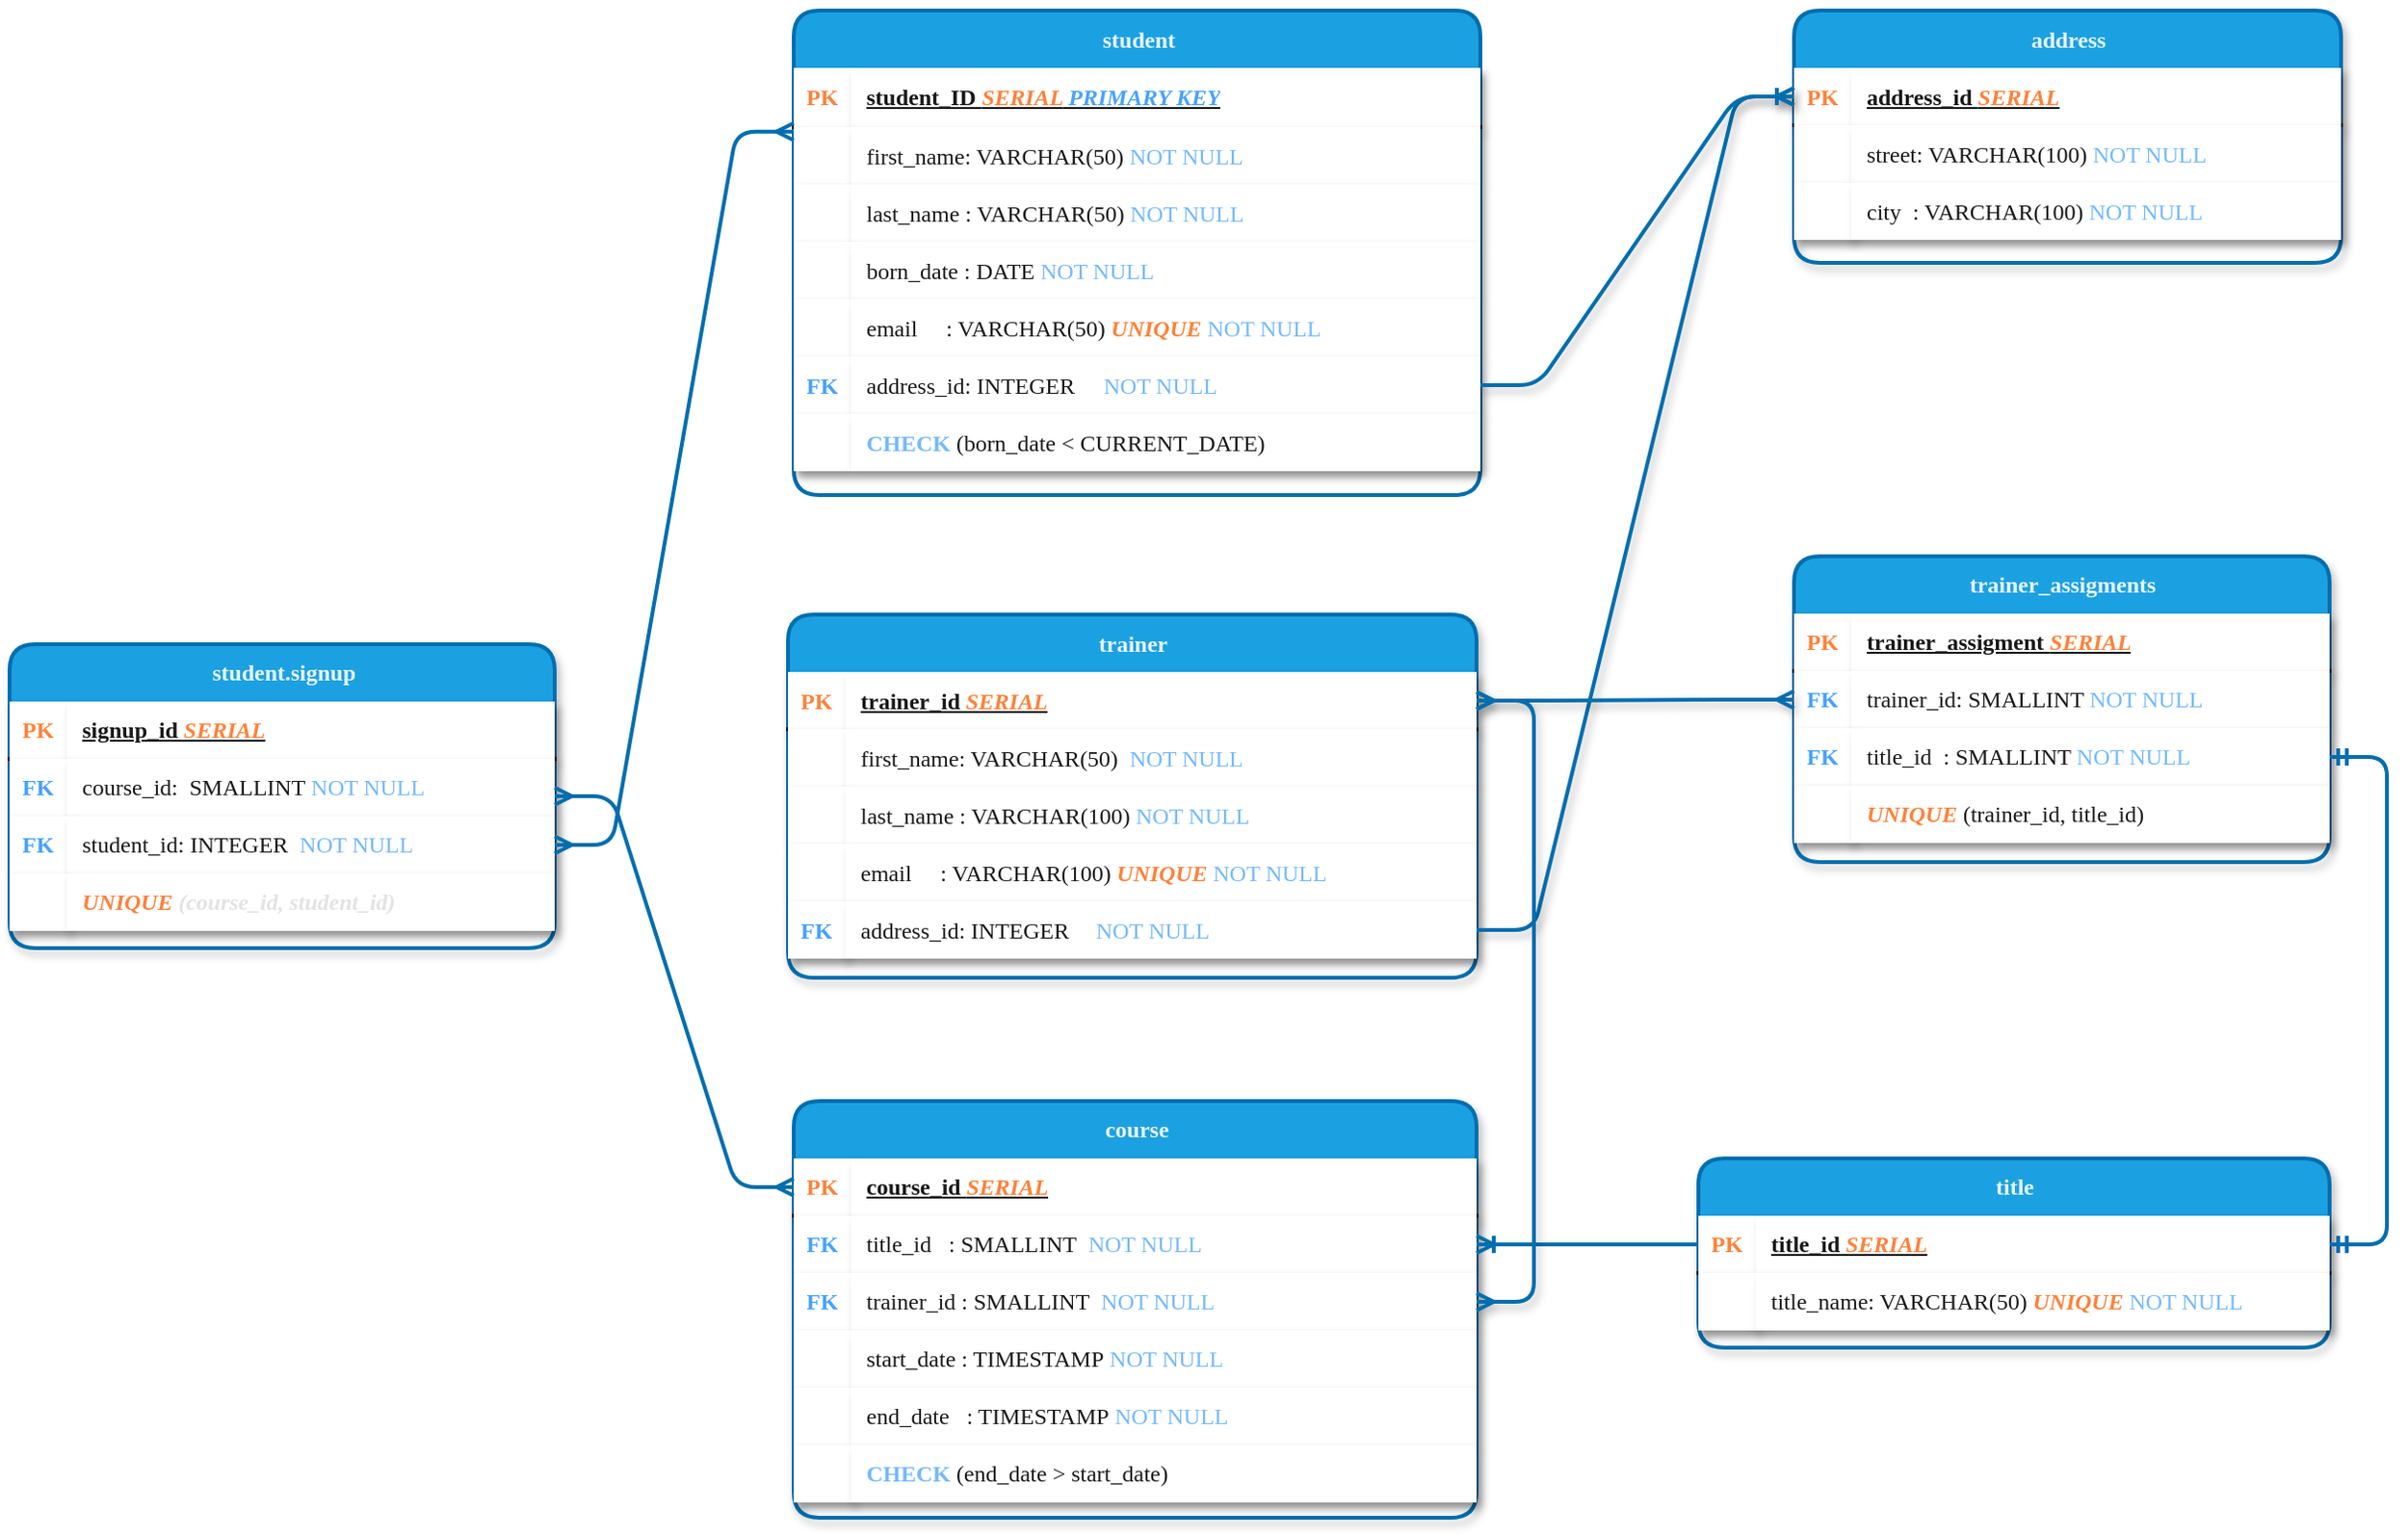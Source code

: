 <mxfile version="24.7.17">
  <diagram name="Stránka-1" id="sdZhRAP-UTXTYIbp1Utq">
    <mxGraphModel dx="2058" dy="1566" grid="1" gridSize="10" guides="1" tooltips="1" connect="1" arrows="1" fold="1" page="0" pageScale="1" pageWidth="827" pageHeight="1169" background="none" math="0" shadow="0">
      <root>
        <mxCell id="0" />
        <mxCell id="1" parent="0" />
        <mxCell id="6LVos0vK3omcchi-InMu-1" value="&lt;font style=&quot;font-size: 12px;&quot;&gt;address&lt;/font&gt;" style="shape=table;startSize=30;container=1;collapsible=1;childLayout=tableLayout;fixedRows=1;rowLines=0;fontStyle=1;align=center;resizeLast=1;html=1;fontFamily=JetBrains Mono;textShadow=0;textOpacity=90;labelBackgroundColor=none;rounded=1;fontSize=12;fillStyle=auto;strokeWidth=2;shadow=1;fillColor=#1ba1e2;fontColor=#ffffff;strokeColor=#006EAF;swimlaneLine=0;direction=east;" parent="1" vertex="1">
          <mxGeometry x="1044" y="-110.5" width="286" height="132" as="geometry" />
        </mxCell>
        <mxCell id="6LVos0vK3omcchi-InMu-2" value="" style="shape=tableRow;horizontal=0;startSize=0;swimlaneHead=0;swimlaneBody=0;collapsible=0;dropTarget=0;points=[[0,0.5],[1,0.5]];portConstraint=eastwest;top=0;left=0;right=0;bottom=1;align=left;fontFamily=JetBrains Mono;textShadow=0;textOpacity=90;labelBackgroundColor=none;rounded=1;fontSize=12;strokeWidth=2;shadow=1;swimlaneLine=0;" parent="6LVos0vK3omcchi-InMu-1" vertex="1">
          <mxGeometry y="30" width="286" height="30" as="geometry" />
        </mxCell>
        <mxCell id="6LVos0vK3omcchi-InMu-3" value="&lt;font color=&quot;#ff7424&quot;&gt;PK&lt;/font&gt;" style="shape=partialRectangle;connectable=0;top=0;left=0;bottom=0;right=0;fontStyle=1;overflow=hidden;whiteSpace=wrap;html=1;align=center;fontFamily=JetBrains Mono;textShadow=0;textOpacity=90;labelBackgroundColor=none;rounded=1;fontSize=12;strokeWidth=2;shadow=1;swimlaneLine=0;" parent="6LVos0vK3omcchi-InMu-2" vertex="1">
          <mxGeometry width="30" height="30" as="geometry">
            <mxRectangle width="30" height="30" as="alternateBounds" />
          </mxGeometry>
        </mxCell>
        <mxCell id="6LVos0vK3omcchi-InMu-4" value="address_id &lt;i&gt;&lt;font color=&quot;#ff7424&quot;&gt;SERIAL&lt;/font&gt;&lt;/i&gt;" style="shape=partialRectangle;connectable=0;top=0;left=0;bottom=0;right=0;align=left;spacingLeft=6;fontStyle=5;overflow=hidden;whiteSpace=wrap;html=1;fontFamily=JetBrains Mono;textShadow=0;textOpacity=90;labelBackgroundColor=none;rounded=1;fontSize=12;strokeWidth=2;shadow=1;swimlaneLine=0;" parent="6LVos0vK3omcchi-InMu-2" vertex="1">
          <mxGeometry x="30" width="256" height="30" as="geometry">
            <mxRectangle width="256" height="30" as="alternateBounds" />
          </mxGeometry>
        </mxCell>
        <mxCell id="6LVos0vK3omcchi-InMu-5" value="" style="shape=tableRow;horizontal=0;startSize=0;swimlaneHead=0;swimlaneBody=0;collapsible=0;dropTarget=0;points=[[0,0.5],[1,0.5]];portConstraint=eastwest;top=0;left=0;right=0;bottom=0;align=left;fontFamily=JetBrains Mono;textShadow=0;textOpacity=90;swimlaneFillColor=default;labelBackgroundColor=none;rounded=1;fontSize=12;strokeWidth=2;shadow=1;swimlaneLine=0;" parent="6LVos0vK3omcchi-InMu-1" vertex="1">
          <mxGeometry y="60" width="286" height="30" as="geometry" />
        </mxCell>
        <mxCell id="6LVos0vK3omcchi-InMu-6" value="" style="shape=partialRectangle;connectable=0;top=0;left=0;bottom=0;right=0;editable=1;overflow=hidden;whiteSpace=wrap;html=1;align=left;fontFamily=JetBrains Mono;textShadow=0;textOpacity=90;labelBackgroundColor=none;rounded=1;fontSize=12;strokeWidth=2;shadow=1;swimlaneLine=0;" parent="6LVos0vK3omcchi-InMu-5" vertex="1">
          <mxGeometry width="30" height="30" as="geometry">
            <mxRectangle width="30" height="30" as="alternateBounds" />
          </mxGeometry>
        </mxCell>
        <mxCell id="6LVos0vK3omcchi-InMu-7" value="street: VARCHAR(100) &lt;font color=&quot;#66b2ff&quot;&gt;NOT NULL&lt;/font&gt;" style="shape=partialRectangle;connectable=0;top=0;left=0;bottom=0;right=0;align=left;spacingLeft=6;overflow=hidden;whiteSpace=wrap;html=1;fontFamily=JetBrains Mono;textShadow=0;textOpacity=90;labelBackgroundColor=none;rounded=1;fontSize=12;strokeWidth=2;shadow=1;swimlaneLine=0;" parent="6LVos0vK3omcchi-InMu-5" vertex="1">
          <mxGeometry x="30" width="256" height="30" as="geometry">
            <mxRectangle width="256" height="30" as="alternateBounds" />
          </mxGeometry>
        </mxCell>
        <mxCell id="6LVos0vK3omcchi-InMu-8" value="" style="shape=tableRow;horizontal=0;startSize=0;swimlaneHead=0;swimlaneBody=0;collapsible=0;dropTarget=0;points=[[0,0.5],[1,0.5]];portConstraint=eastwest;top=0;left=0;right=0;bottom=0;align=left;fontFamily=JetBrains Mono;textShadow=0;textOpacity=90;labelBackgroundColor=none;rounded=1;fontSize=12;strokeWidth=2;shadow=1;swimlaneLine=0;" parent="6LVos0vK3omcchi-InMu-1" vertex="1">
          <mxGeometry y="90" width="286" height="30" as="geometry" />
        </mxCell>
        <mxCell id="6LVos0vK3omcchi-InMu-9" value="" style="shape=partialRectangle;connectable=0;top=0;left=0;bottom=0;right=0;editable=1;overflow=hidden;whiteSpace=wrap;html=1;align=left;fontFamily=JetBrains Mono;textShadow=0;textOpacity=90;labelBackgroundColor=none;rounded=1;fontSize=12;strokeWidth=2;shadow=1;swimlaneLine=0;" parent="6LVos0vK3omcchi-InMu-8" vertex="1">
          <mxGeometry width="30" height="30" as="geometry">
            <mxRectangle width="30" height="30" as="alternateBounds" />
          </mxGeometry>
        </mxCell>
        <mxCell id="6LVos0vK3omcchi-InMu-10" value="city&amp;nbsp; : VARCHAR(100) &lt;font color=&quot;#66b2ff&quot;&gt;NOT NULL&lt;/font&gt;" style="shape=partialRectangle;connectable=0;top=0;left=0;bottom=0;right=0;align=left;spacingLeft=6;overflow=hidden;whiteSpace=wrap;html=1;fontFamily=JetBrains Mono;textShadow=0;textOpacity=90;labelBackgroundColor=none;rounded=1;fontSize=12;strokeWidth=2;shadow=1;swimlaneLine=0;" parent="6LVos0vK3omcchi-InMu-8" vertex="1">
          <mxGeometry x="30" width="256" height="30" as="geometry">
            <mxRectangle width="256" height="30" as="alternateBounds" />
          </mxGeometry>
        </mxCell>
        <mxCell id="6LVos0vK3omcchi-InMu-14" value="&lt;font style=&quot;font-size: 12px;&quot;&gt;course&lt;/font&gt;" style="shape=table;startSize=30;container=1;collapsible=1;childLayout=tableLayout;fixedRows=1;rowLines=0;fontStyle=1;align=center;resizeLast=1;html=1;fontFamily=JetBrains Mono;textShadow=0;textOpacity=90;labelBackgroundColor=none;rounded=1;fontSize=12;strokeWidth=2;shadow=1;fillColor=#1ba1e2;fontColor=#ffffff;strokeColor=#006EAF;swimlaneLine=0;direction=east;" parent="1" vertex="1">
          <mxGeometry x="521" y="460" width="357" height="218" as="geometry" />
        </mxCell>
        <mxCell id="6LVos0vK3omcchi-InMu-15" value="" style="shape=tableRow;horizontal=0;startSize=0;swimlaneHead=0;swimlaneBody=0;collapsible=0;dropTarget=0;points=[[0,0.5],[1,0.5]];portConstraint=eastwest;top=0;left=0;right=0;bottom=1;align=left;fontFamily=JetBrains Mono;textShadow=0;textOpacity=90;labelBackgroundColor=none;rounded=1;fontSize=12;strokeWidth=2;shadow=1;swimlaneLine=0;" parent="6LVos0vK3omcchi-InMu-14" vertex="1">
          <mxGeometry y="30" width="357" height="30" as="geometry" />
        </mxCell>
        <mxCell id="6LVos0vK3omcchi-InMu-16" value="&lt;font color=&quot;#ff7424&quot;&gt;PK&lt;/font&gt;" style="shape=partialRectangle;connectable=0;top=0;left=0;bottom=0;right=0;fontStyle=1;overflow=hidden;whiteSpace=wrap;html=1;align=center;fontFamily=JetBrains Mono;textShadow=0;textOpacity=90;labelBackgroundColor=none;rounded=1;fontSize=12;strokeWidth=2;shadow=1;swimlaneLine=0;" parent="6LVos0vK3omcchi-InMu-15" vertex="1">
          <mxGeometry width="30" height="30" as="geometry">
            <mxRectangle width="30" height="30" as="alternateBounds" />
          </mxGeometry>
        </mxCell>
        <mxCell id="6LVos0vK3omcchi-InMu-17" value="course_id &lt;font color=&quot;#ff7424&quot;&gt;&lt;i&gt;SERIAL&lt;/i&gt;&lt;/font&gt;" style="shape=partialRectangle;connectable=0;top=0;left=0;bottom=0;right=0;align=left;spacingLeft=6;fontStyle=5;overflow=hidden;whiteSpace=wrap;html=1;fontFamily=JetBrains Mono;textShadow=0;textOpacity=90;labelBackgroundColor=none;rounded=1;fontSize=12;strokeWidth=2;shadow=1;swimlaneLine=0;" parent="6LVos0vK3omcchi-InMu-15" vertex="1">
          <mxGeometry x="30" width="327" height="30" as="geometry">
            <mxRectangle width="327" height="30" as="alternateBounds" />
          </mxGeometry>
        </mxCell>
        <mxCell id="6LVos0vK3omcchi-InMu-18" value="" style="shape=tableRow;horizontal=0;startSize=0;swimlaneHead=0;swimlaneBody=0;collapsible=0;dropTarget=0;points=[[0,0.5],[1,0.5]];portConstraint=eastwest;top=0;left=0;right=0;bottom=0;align=left;fontFamily=JetBrains Mono;textShadow=0;textOpacity=90;labelBackgroundColor=none;rounded=1;fontSize=12;strokeWidth=2;shadow=1;swimlaneLine=0;" parent="6LVos0vK3omcchi-InMu-14" vertex="1">
          <mxGeometry y="60" width="357" height="30" as="geometry" />
        </mxCell>
        <mxCell id="6LVos0vK3omcchi-InMu-19" value="&lt;b style=&quot;font-size: 12px;&quot;&gt;&lt;font color=&quot;#3399ff&quot; style=&quot;font-size: 12px;&quot;&gt;FK&lt;/font&gt;&lt;/b&gt;" style="shape=partialRectangle;connectable=0;top=0;left=0;bottom=0;right=0;editable=1;overflow=hidden;whiteSpace=wrap;html=1;align=center;fontFamily=JetBrains Mono;textShadow=0;textOpacity=90;labelBackgroundColor=none;rounded=1;fontSize=12;strokeWidth=2;shadow=1;swimlaneLine=0;" parent="6LVos0vK3omcchi-InMu-18" vertex="1">
          <mxGeometry width="30" height="30" as="geometry">
            <mxRectangle width="30" height="30" as="alternateBounds" />
          </mxGeometry>
        </mxCell>
        <mxCell id="6LVos0vK3omcchi-InMu-20" value="title_id&amp;nbsp; &amp;nbsp;: SMALLINT&amp;nbsp; &lt;font color=&quot;#66b2ff&quot;&gt;NOT NULL&lt;/font&gt;" style="shape=partialRectangle;connectable=0;top=0;left=0;bottom=0;right=0;align=left;spacingLeft=6;overflow=hidden;whiteSpace=wrap;html=1;fontFamily=JetBrains Mono;textShadow=0;textOpacity=90;labelBackgroundColor=none;rounded=1;fontSize=12;strokeWidth=2;shadow=1;swimlaneLine=0;" parent="6LVos0vK3omcchi-InMu-18" vertex="1">
          <mxGeometry x="30" width="327" height="30" as="geometry">
            <mxRectangle width="327" height="30" as="alternateBounds" />
          </mxGeometry>
        </mxCell>
        <mxCell id="6LVos0vK3omcchi-InMu-21" value="" style="shape=tableRow;horizontal=0;startSize=0;swimlaneHead=0;swimlaneBody=0;collapsible=0;dropTarget=0;points=[[0,0.5],[1,0.5]];portConstraint=eastwest;top=0;left=0;right=0;bottom=0;align=left;fontFamily=JetBrains Mono;textShadow=0;textOpacity=90;labelBackgroundColor=none;rounded=1;fontSize=12;strokeWidth=2;shadow=1;swimlaneLine=0;" parent="6LVos0vK3omcchi-InMu-14" vertex="1">
          <mxGeometry y="90" width="357" height="30" as="geometry" />
        </mxCell>
        <mxCell id="6LVos0vK3omcchi-InMu-22" value="&lt;b style=&quot;font-size: 12px;&quot;&gt;&lt;font color=&quot;#3399ff&quot;&gt;FK&lt;/font&gt;&lt;/b&gt;" style="shape=partialRectangle;connectable=0;top=0;left=0;bottom=0;right=0;editable=1;overflow=hidden;whiteSpace=wrap;html=1;align=center;fontFamily=JetBrains Mono;textShadow=0;textOpacity=90;labelBackgroundColor=none;rounded=1;fontSize=12;strokeWidth=2;shadow=1;swimlaneLine=0;" parent="6LVos0vK3omcchi-InMu-21" vertex="1">
          <mxGeometry width="30" height="30" as="geometry">
            <mxRectangle width="30" height="30" as="alternateBounds" />
          </mxGeometry>
        </mxCell>
        <mxCell id="6LVos0vK3omcchi-InMu-23" value="trainer_id : SMALLINT&amp;nbsp; &lt;font color=&quot;#66b2ff&quot;&gt;NOT NULL&lt;/font&gt;" style="shape=partialRectangle;connectable=0;top=0;left=0;bottom=0;right=0;align=left;spacingLeft=6;overflow=hidden;whiteSpace=wrap;html=1;fontFamily=JetBrains Mono;textShadow=0;textOpacity=90;labelBackgroundColor=none;rounded=1;fontSize=12;strokeWidth=2;shadow=1;swimlaneLine=0;" parent="6LVos0vK3omcchi-InMu-21" vertex="1">
          <mxGeometry x="30" width="327" height="30" as="geometry">
            <mxRectangle width="327" height="30" as="alternateBounds" />
          </mxGeometry>
        </mxCell>
        <mxCell id="6LVos0vK3omcchi-InMu-24" value="" style="shape=tableRow;horizontal=0;startSize=0;swimlaneHead=0;swimlaneBody=0;collapsible=0;dropTarget=0;points=[[0,0.5],[1,0.5]];portConstraint=eastwest;top=0;left=0;right=0;bottom=0;align=left;fontFamily=JetBrains Mono;textShadow=0;textOpacity=90;labelBackgroundColor=none;rounded=1;fontSize=12;strokeWidth=2;shadow=1;swimlaneLine=0;" parent="6LVos0vK3omcchi-InMu-14" vertex="1">
          <mxGeometry y="120" width="357" height="30" as="geometry" />
        </mxCell>
        <mxCell id="6LVos0vK3omcchi-InMu-25" value="" style="shape=partialRectangle;connectable=0;top=0;left=0;bottom=0;right=0;editable=1;overflow=hidden;whiteSpace=wrap;html=1;align=left;fontFamily=JetBrains Mono;textShadow=0;textOpacity=90;labelBackgroundColor=none;rounded=1;fontSize=12;strokeWidth=2;shadow=1;swimlaneLine=0;" parent="6LVos0vK3omcchi-InMu-24" vertex="1">
          <mxGeometry width="30" height="30" as="geometry">
            <mxRectangle width="30" height="30" as="alternateBounds" />
          </mxGeometry>
        </mxCell>
        <mxCell id="6LVos0vK3omcchi-InMu-26" value="start_date : TIMESTAMP&amp;nbsp;&lt;font color=&quot;#66b2ff&quot;&gt;NOT NULL&lt;/font&gt;" style="shape=partialRectangle;connectable=0;top=0;left=0;bottom=0;right=0;align=left;spacingLeft=6;overflow=hidden;whiteSpace=wrap;html=1;fontFamily=JetBrains Mono;textShadow=0;textOpacity=90;labelBackgroundColor=none;rounded=1;fontSize=12;strokeWidth=2;shadow=1;swimlaneLine=0;" parent="6LVos0vK3omcchi-InMu-24" vertex="1">
          <mxGeometry x="30" width="327" height="30" as="geometry">
            <mxRectangle width="327" height="30" as="alternateBounds" />
          </mxGeometry>
        </mxCell>
        <mxCell id="6LVos0vK3omcchi-InMu-86" value="" style="shape=tableRow;horizontal=0;startSize=0;swimlaneHead=0;swimlaneBody=0;collapsible=0;dropTarget=0;points=[[0,0.5],[1,0.5]];portConstraint=eastwest;top=0;left=0;right=0;bottom=0;align=left;fontFamily=JetBrains Mono;textShadow=0;textOpacity=90;labelBackgroundColor=none;rounded=1;fontSize=12;strokeWidth=2;shadow=1;swimlaneLine=0;" parent="6LVos0vK3omcchi-InMu-14" vertex="1">
          <mxGeometry y="150" width="357" height="30" as="geometry" />
        </mxCell>
        <mxCell id="6LVos0vK3omcchi-InMu-87" value="" style="shape=partialRectangle;connectable=0;top=0;left=0;bottom=0;right=0;editable=1;overflow=hidden;whiteSpace=wrap;html=1;align=left;fontFamily=JetBrains Mono;textShadow=0;textOpacity=90;labelBackgroundColor=none;rounded=1;fontSize=12;strokeWidth=2;shadow=1;swimlaneLine=0;" parent="6LVos0vK3omcchi-InMu-86" vertex="1">
          <mxGeometry width="30" height="30" as="geometry">
            <mxRectangle width="30" height="30" as="alternateBounds" />
          </mxGeometry>
        </mxCell>
        <mxCell id="6LVos0vK3omcchi-InMu-88" value="end_date&amp;nbsp; &amp;nbsp;: TIMESTAMP&amp;nbsp;&lt;font color=&quot;#66b2ff&quot;&gt;NOT NULL&lt;/font&gt;" style="shape=partialRectangle;connectable=0;top=0;left=0;bottom=0;right=0;align=left;spacingLeft=6;overflow=hidden;whiteSpace=wrap;html=1;fontFamily=JetBrains Mono;textShadow=0;textOpacity=90;labelBackgroundColor=none;rounded=1;fontSize=12;strokeWidth=2;shadow=1;swimlaneLine=0;" parent="6LVos0vK3omcchi-InMu-86" vertex="1">
          <mxGeometry x="30" width="327" height="30" as="geometry">
            <mxRectangle width="327" height="30" as="alternateBounds" />
          </mxGeometry>
        </mxCell>
        <mxCell id="edcCci16s8ndld47UV8B-42" value="" style="shape=tableRow;horizontal=0;startSize=0;swimlaneHead=0;swimlaneBody=0;collapsible=0;dropTarget=0;points=[[0,0.5],[1,0.5]];portConstraint=eastwest;top=0;left=0;right=0;bottom=0;align=left;fontFamily=JetBrains Mono;textShadow=0;textOpacity=90;labelBackgroundColor=none;rounded=1;fontSize=12;strokeWidth=2;shadow=1;swimlaneLine=0;" parent="6LVos0vK3omcchi-InMu-14" vertex="1">
          <mxGeometry y="180" width="357" height="30" as="geometry" />
        </mxCell>
        <mxCell id="edcCci16s8ndld47UV8B-43" value="" style="shape=partialRectangle;connectable=0;top=0;left=0;bottom=0;right=0;editable=1;overflow=hidden;whiteSpace=wrap;html=1;align=left;fontFamily=JetBrains Mono;textShadow=0;textOpacity=90;labelBackgroundColor=none;rounded=1;fontSize=12;strokeWidth=2;shadow=1;swimlaneLine=0;" parent="edcCci16s8ndld47UV8B-42" vertex="1">
          <mxGeometry width="30" height="30" as="geometry">
            <mxRectangle width="30" height="30" as="alternateBounds" />
          </mxGeometry>
        </mxCell>
        <mxCell id="edcCci16s8ndld47UV8B-44" value="&lt;b&gt;&lt;font color=&quot;#66b2ff&quot;&gt;CHECK&lt;/font&gt;&lt;/b&gt; (end_date &amp;gt; start_date)" style="shape=partialRectangle;connectable=0;top=0;left=0;bottom=0;right=0;align=left;spacingLeft=6;overflow=hidden;whiteSpace=wrap;html=1;fontFamily=JetBrains Mono;textShadow=0;textOpacity=90;labelBackgroundColor=none;rounded=1;fontSize=12;strokeWidth=2;shadow=1;swimlaneLine=0;" parent="edcCci16s8ndld47UV8B-42" vertex="1">
          <mxGeometry x="30" width="327" height="30" as="geometry">
            <mxRectangle width="327" height="30" as="alternateBounds" />
          </mxGeometry>
        </mxCell>
        <mxCell id="6LVos0vK3omcchi-InMu-27" value="&lt;font style=&quot;font-size: 12px;&quot;&gt;student.signup&lt;/font&gt;" style="shape=table;startSize=30;container=1;collapsible=1;childLayout=tableLayout;fixedRows=1;rowLines=0;fontStyle=1;align=center;resizeLast=1;html=1;fontFamily=JetBrains Mono;textShadow=0;textOpacity=90;labelBackgroundColor=none;rounded=1;fontSize=12;strokeWidth=2;shadow=1;fillColor=#1ba1e2;fontColor=#ffffff;strokeColor=#006EAF;swimlaneLine=0;direction=east;" parent="1" vertex="1">
          <mxGeometry x="111" y="221" width="285" height="159" as="geometry" />
        </mxCell>
        <mxCell id="6LVos0vK3omcchi-InMu-28" value="" style="shape=tableRow;horizontal=0;startSize=0;swimlaneHead=0;swimlaneBody=0;collapsible=0;dropTarget=0;points=[[0,0.5],[1,0.5]];portConstraint=eastwest;top=0;left=0;right=0;bottom=1;align=left;fontFamily=JetBrains Mono;textShadow=0;textOpacity=90;labelBackgroundColor=none;rounded=1;fontSize=12;strokeWidth=2;shadow=1;swimlaneLine=0;" parent="6LVos0vK3omcchi-InMu-27" vertex="1">
          <mxGeometry y="30" width="285" height="30" as="geometry" />
        </mxCell>
        <mxCell id="6LVos0vK3omcchi-InMu-29" value="&lt;font color=&quot;#ff7424&quot; style=&quot;font-size: 12px;&quot;&gt;PK&lt;/font&gt;" style="shape=partialRectangle;connectable=0;top=0;left=0;bottom=0;right=0;fontStyle=1;overflow=hidden;whiteSpace=wrap;html=1;align=center;fontFamily=JetBrains Mono;textShadow=0;textOpacity=90;labelBackgroundColor=none;rounded=1;fontSize=12;strokeWidth=2;shadow=1;swimlaneLine=0;" parent="6LVos0vK3omcchi-InMu-28" vertex="1">
          <mxGeometry width="30" height="30" as="geometry">
            <mxRectangle width="30" height="30" as="alternateBounds" />
          </mxGeometry>
        </mxCell>
        <mxCell id="6LVos0vK3omcchi-InMu-30" value="signup_id &lt;i&gt;&lt;font color=&quot;#ff7424&quot;&gt;SERIAL&lt;/font&gt;&lt;/i&gt;" style="shape=partialRectangle;connectable=0;top=0;left=0;bottom=0;right=0;align=left;spacingLeft=6;fontStyle=5;overflow=hidden;whiteSpace=wrap;html=1;fontFamily=JetBrains Mono;textShadow=0;textOpacity=90;labelBackgroundColor=none;rounded=1;fontSize=12;strokeWidth=2;shadow=1;swimlaneLine=0;" parent="6LVos0vK3omcchi-InMu-28" vertex="1">
          <mxGeometry x="30" width="255" height="30" as="geometry">
            <mxRectangle width="255" height="30" as="alternateBounds" />
          </mxGeometry>
        </mxCell>
        <mxCell id="6LVos0vK3omcchi-InMu-31" value="" style="shape=tableRow;horizontal=0;startSize=0;swimlaneHead=0;swimlaneBody=0;collapsible=0;dropTarget=0;points=[[0,0.5],[1,0.5]];portConstraint=eastwest;top=0;left=0;right=0;bottom=0;align=left;fontFamily=JetBrains Mono;textShadow=0;textOpacity=90;labelBackgroundColor=none;rounded=1;fontSize=12;strokeWidth=2;shadow=1;swimlaneLine=0;" parent="6LVos0vK3omcchi-InMu-27" vertex="1">
          <mxGeometry y="60" width="285" height="30" as="geometry" />
        </mxCell>
        <mxCell id="6LVos0vK3omcchi-InMu-32" value="&lt;font color=&quot;#3399ff&quot;&gt;FK&lt;/font&gt;" style="shape=partialRectangle;connectable=0;top=0;left=0;bottom=0;right=0;editable=1;overflow=hidden;whiteSpace=wrap;html=1;align=center;fontFamily=JetBrains Mono;textShadow=0;textOpacity=90;labelBackgroundColor=none;rounded=1;fontStyle=1;fontSize=12;strokeWidth=2;shadow=1;swimlaneLine=0;" parent="6LVos0vK3omcchi-InMu-31" vertex="1">
          <mxGeometry width="30" height="30" as="geometry">
            <mxRectangle width="30" height="30" as="alternateBounds" />
          </mxGeometry>
        </mxCell>
        <mxCell id="6LVos0vK3omcchi-InMu-33" value="course_id:&amp;nbsp; SMALLINT&amp;nbsp;&lt;font color=&quot;#66b2ff&quot;&gt;NOT NULL&lt;/font&gt;" style="shape=partialRectangle;connectable=0;top=0;left=0;bottom=0;right=0;align=left;spacingLeft=6;overflow=hidden;whiteSpace=wrap;html=1;fontFamily=JetBrains Mono;textShadow=0;textOpacity=90;labelBackgroundColor=none;rounded=1;fontSize=12;strokeWidth=2;shadow=1;swimlaneLine=0;" parent="6LVos0vK3omcchi-InMu-31" vertex="1">
          <mxGeometry x="30" width="255" height="30" as="geometry">
            <mxRectangle width="255" height="30" as="alternateBounds" />
          </mxGeometry>
        </mxCell>
        <mxCell id="6LVos0vK3omcchi-InMu-34" value="" style="shape=tableRow;horizontal=0;startSize=0;swimlaneHead=0;swimlaneBody=0;collapsible=0;dropTarget=0;points=[[0,0.5],[1,0.5]];portConstraint=eastwest;top=0;left=0;right=0;bottom=0;align=left;fontFamily=JetBrains Mono;textShadow=0;textOpacity=90;labelBackgroundColor=none;rounded=1;fontSize=12;strokeWidth=2;shadow=1;swimlaneLine=0;" parent="6LVos0vK3omcchi-InMu-27" vertex="1">
          <mxGeometry y="90" width="285" height="30" as="geometry" />
        </mxCell>
        <mxCell id="6LVos0vK3omcchi-InMu-35" value="&lt;b style=&quot;font-size: 12px;&quot;&gt;&lt;font color=&quot;#3399ff&quot; style=&quot;font-size: 12px;&quot;&gt;FK&lt;/font&gt;&lt;/b&gt;" style="shape=partialRectangle;connectable=0;top=0;left=0;bottom=0;right=0;editable=1;overflow=hidden;whiteSpace=wrap;html=1;align=center;fontFamily=JetBrains Mono;textShadow=0;textOpacity=90;labelBackgroundColor=none;rounded=1;fontSize=12;strokeWidth=2;shadow=1;swimlaneLine=0;" parent="6LVos0vK3omcchi-InMu-34" vertex="1">
          <mxGeometry width="30" height="30" as="geometry">
            <mxRectangle width="30" height="30" as="alternateBounds" />
          </mxGeometry>
        </mxCell>
        <mxCell id="6LVos0vK3omcchi-InMu-36" value="student_id: INTEGER&amp;nbsp; &lt;font color=&quot;#66b2ff&quot;&gt;NOT NULL&lt;/font&gt;" style="shape=partialRectangle;connectable=0;top=0;left=0;bottom=0;right=0;align=left;spacingLeft=6;overflow=hidden;whiteSpace=wrap;html=1;fontFamily=JetBrains Mono;textShadow=0;textOpacity=90;labelBackgroundColor=none;rounded=1;fontSize=12;strokeWidth=2;shadow=1;swimlaneLine=0;" parent="6LVos0vK3omcchi-InMu-34" vertex="1">
          <mxGeometry x="30" width="255" height="30" as="geometry">
            <mxRectangle width="255" height="30" as="alternateBounds" />
          </mxGeometry>
        </mxCell>
        <mxCell id="edcCci16s8ndld47UV8B-27" value="" style="shape=tableRow;horizontal=0;startSize=0;swimlaneHead=0;swimlaneBody=0;collapsible=0;dropTarget=0;points=[[0,0.5],[1,0.5]];portConstraint=eastwest;top=0;left=0;right=0;bottom=0;align=left;fontFamily=JetBrains Mono;textShadow=0;textOpacity=90;labelBackgroundColor=none;rounded=1;fontSize=12;strokeWidth=2;shadow=1;swimlaneLine=0;" parent="6LVos0vK3omcchi-InMu-27" vertex="1">
          <mxGeometry y="120" width="285" height="30" as="geometry" />
        </mxCell>
        <mxCell id="edcCci16s8ndld47UV8B-28" value="" style="shape=partialRectangle;connectable=0;top=0;left=0;bottom=0;right=0;editable=1;overflow=hidden;whiteSpace=wrap;html=1;align=center;fontFamily=JetBrains Mono;textShadow=0;textOpacity=90;labelBackgroundColor=none;rounded=1;fontSize=12;strokeWidth=2;shadow=1;swimlaneLine=0;" parent="edcCci16s8ndld47UV8B-27" vertex="1">
          <mxGeometry width="30" height="30" as="geometry">
            <mxRectangle width="30" height="30" as="alternateBounds" />
          </mxGeometry>
        </mxCell>
        <mxCell id="edcCci16s8ndld47UV8B-29" value="&lt;b&gt;&lt;i&gt;&lt;font color=&quot;#ff7424&quot;&gt;UNIQUE &lt;/font&gt;&lt;font color=&quot;#e0e0e0&quot;&gt;(course_id, student_id)&lt;/font&gt;&lt;/i&gt;&lt;/b&gt;" style="shape=partialRectangle;connectable=0;top=0;left=0;bottom=0;right=0;align=left;spacingLeft=6;overflow=hidden;whiteSpace=wrap;html=1;fontFamily=JetBrains Mono;textShadow=0;textOpacity=90;labelBackgroundColor=none;rounded=1;fontSize=12;strokeWidth=2;shadow=1;swimlaneLine=0;" parent="edcCci16s8ndld47UV8B-27" vertex="1">
          <mxGeometry x="30" width="255" height="30" as="geometry">
            <mxRectangle width="255" height="30" as="alternateBounds" />
          </mxGeometry>
        </mxCell>
        <mxCell id="6LVos0vK3omcchi-InMu-40" value="&lt;font style=&quot;font-size: 12px;&quot;&gt;student&lt;/font&gt;" style="shape=table;startSize=30;container=1;collapsible=1;childLayout=tableLayout;fixedRows=1;rowLines=1;fontStyle=1;align=center;resizeLast=1;html=1;fontFamily=JetBrains Mono;textShadow=0;textOpacity=90;labelBackgroundColor=none;rounded=1;fontSize=12;strokeWidth=2;shadow=0;fillColor=#1ba1e2;strokeColor=#006EAF;fontColor=#ffffff;swimlaneLine=0;direction=east;" parent="1" vertex="1">
          <mxGeometry x="521" y="-110.5" width="359" height="253.5" as="geometry" />
        </mxCell>
        <mxCell id="6LVos0vK3omcchi-InMu-41" value="" style="shape=tableRow;horizontal=0;startSize=0;swimlaneHead=0;swimlaneBody=0;collapsible=0;dropTarget=0;points=[[0,0.5],[1,0.5]];portConstraint=eastwest;top=0;left=0;right=0;bottom=1;align=left;fontFamily=JetBrains Mono;textShadow=0;textOpacity=90;labelBackgroundColor=none;rounded=1;fontSize=12;strokeWidth=2;shadow=1;swimlaneLine=0;" parent="6LVos0vK3omcchi-InMu-40" vertex="1">
          <mxGeometry y="30" width="359" height="31" as="geometry" />
        </mxCell>
        <mxCell id="6LVos0vK3omcchi-InMu-42" value="&lt;font color=&quot;#ff7424&quot;&gt;PK&lt;/font&gt;" style="shape=partialRectangle;connectable=0;top=0;left=0;bottom=0;right=0;fontStyle=1;overflow=hidden;whiteSpace=wrap;html=1;align=center;fontFamily=JetBrains Mono;textShadow=0;textOpacity=90;labelBackgroundColor=none;rounded=1;fontSize=12;strokeWidth=2;shadow=1;swimlaneLine=0;" parent="6LVos0vK3omcchi-InMu-41" vertex="1">
          <mxGeometry width="30" height="31" as="geometry">
            <mxRectangle width="30" height="31" as="alternateBounds" />
          </mxGeometry>
        </mxCell>
        <mxCell id="6LVos0vK3omcchi-InMu-43" value="student_ID &lt;i style=&quot;&quot;&gt;&lt;font color=&quot;#ff7424&quot;&gt;SERIAL&lt;/font&gt;&lt;font color=&quot;#3399ff&quot;&gt; PRIMARY KEY&lt;/font&gt;&lt;/i&gt;" style="shape=partialRectangle;connectable=0;top=0;left=0;bottom=0;right=0;align=left;spacingLeft=6;fontStyle=5;overflow=hidden;whiteSpace=wrap;html=1;fontFamily=JetBrains Mono;textShadow=0;textOpacity=90;labelBackgroundColor=none;rounded=1;fontSize=12;strokeWidth=2;shadow=1;swimlaneLine=0;" parent="6LVos0vK3omcchi-InMu-41" vertex="1">
          <mxGeometry x="30" width="329" height="31" as="geometry">
            <mxRectangle width="329" height="31" as="alternateBounds" />
          </mxGeometry>
        </mxCell>
        <mxCell id="6LVos0vK3omcchi-InMu-44" value="" style="shape=tableRow;horizontal=0;startSize=0;swimlaneHead=0;swimlaneBody=0;collapsible=0;dropTarget=0;points=[[0,0.5],[1,0.5]];portConstraint=eastwest;top=0;left=0;right=0;bottom=0;align=left;fontFamily=JetBrains Mono;textShadow=0;textOpacity=90;labelBackgroundColor=none;rounded=1;fontSize=12;strokeWidth=2;shadow=1;swimlaneLine=0;" parent="6LVos0vK3omcchi-InMu-40" vertex="1">
          <mxGeometry y="61" width="359" height="30" as="geometry" />
        </mxCell>
        <mxCell id="6LVos0vK3omcchi-InMu-45" value="" style="shape=partialRectangle;connectable=0;top=0;left=0;bottom=0;right=0;editable=1;overflow=hidden;whiteSpace=wrap;html=1;align=left;fontFamily=JetBrains Mono;textShadow=0;textOpacity=90;labelBackgroundColor=none;rounded=1;fontSize=12;strokeWidth=2;shadow=1;swimlaneLine=0;" parent="6LVos0vK3omcchi-InMu-44" vertex="1">
          <mxGeometry width="30" height="30" as="geometry">
            <mxRectangle width="30" height="30" as="alternateBounds" />
          </mxGeometry>
        </mxCell>
        <mxCell id="6LVos0vK3omcchi-InMu-46" value="first_name: VARCHAR(50)&amp;nbsp;&lt;font color=&quot;#66b2ff&quot;&gt;NOT NULL&lt;/font&gt;" style="shape=partialRectangle;connectable=0;top=0;left=0;bottom=0;right=0;align=left;spacingLeft=6;overflow=hidden;whiteSpace=wrap;html=1;fontFamily=JetBrains Mono;textShadow=0;textOpacity=90;labelBackgroundColor=none;rounded=1;fontSize=12;strokeWidth=2;shadow=1;swimlaneLine=0;" parent="6LVos0vK3omcchi-InMu-44" vertex="1">
          <mxGeometry x="30" width="329" height="30" as="geometry">
            <mxRectangle width="329" height="30" as="alternateBounds" />
          </mxGeometry>
        </mxCell>
        <mxCell id="6LVos0vK3omcchi-InMu-47" value="" style="shape=tableRow;horizontal=0;startSize=0;swimlaneHead=0;swimlaneBody=0;collapsible=0;dropTarget=0;points=[[0,0.5],[1,0.5]];portConstraint=eastwest;top=0;left=0;right=0;bottom=0;align=left;fontFamily=JetBrains Mono;textShadow=0;textOpacity=90;labelBackgroundColor=none;rounded=1;fontSize=12;strokeWidth=2;shadow=1;swimlaneLine=0;" parent="6LVos0vK3omcchi-InMu-40" vertex="1">
          <mxGeometry y="91" width="359" height="30" as="geometry" />
        </mxCell>
        <mxCell id="6LVos0vK3omcchi-InMu-48" value="" style="shape=partialRectangle;connectable=0;top=0;left=0;bottom=0;right=0;editable=1;overflow=hidden;whiteSpace=wrap;html=1;align=left;fontFamily=JetBrains Mono;textShadow=0;textOpacity=90;labelBackgroundColor=none;rounded=1;fontSize=12;strokeWidth=2;shadow=1;swimlaneLine=0;" parent="6LVos0vK3omcchi-InMu-47" vertex="1">
          <mxGeometry width="30" height="30" as="geometry">
            <mxRectangle width="30" height="30" as="alternateBounds" />
          </mxGeometry>
        </mxCell>
        <mxCell id="6LVos0vK3omcchi-InMu-49" value="last_name : VARCHAR(50)&amp;nbsp;&lt;font color=&quot;#66b2ff&quot;&gt;NOT NULL&lt;/font&gt;" style="shape=partialRectangle;connectable=0;top=0;left=0;bottom=0;right=0;align=left;spacingLeft=6;overflow=hidden;whiteSpace=wrap;html=1;fontFamily=JetBrains Mono;textShadow=0;textOpacity=90;labelBackgroundColor=none;rounded=1;fontSize=12;strokeWidth=2;shadow=1;swimlaneLine=0;" parent="6LVos0vK3omcchi-InMu-47" vertex="1">
          <mxGeometry x="30" width="329" height="30" as="geometry">
            <mxRectangle width="329" height="30" as="alternateBounds" />
          </mxGeometry>
        </mxCell>
        <mxCell id="CPASnVRwmfySXNdD4kWB-4" value="" style="shape=tableRow;horizontal=0;startSize=0;swimlaneHead=0;swimlaneBody=0;collapsible=0;dropTarget=0;points=[[0,0.5],[1,0.5]];portConstraint=eastwest;top=0;left=0;right=0;bottom=0;align=left;fontFamily=JetBrains Mono;textShadow=0;textOpacity=90;labelBackgroundColor=none;rounded=1;fontSize=12;strokeWidth=2;shadow=1;swimlaneLine=0;" parent="6LVos0vK3omcchi-InMu-40" vertex="1">
          <mxGeometry y="121" width="359" height="30" as="geometry" />
        </mxCell>
        <mxCell id="CPASnVRwmfySXNdD4kWB-5" value="" style="shape=partialRectangle;connectable=0;top=0;left=0;bottom=0;right=0;editable=1;overflow=hidden;whiteSpace=wrap;html=1;align=left;fontFamily=JetBrains Mono;textShadow=0;textOpacity=90;labelBackgroundColor=none;rounded=1;fontSize=12;strokeWidth=2;shadow=1;swimlaneLine=0;" parent="CPASnVRwmfySXNdD4kWB-4" vertex="1">
          <mxGeometry width="30" height="30" as="geometry">
            <mxRectangle width="30" height="30" as="alternateBounds" />
          </mxGeometry>
        </mxCell>
        <mxCell id="CPASnVRwmfySXNdD4kWB-6" value="born_date : DATE&amp;nbsp;&lt;font color=&quot;#66b2ff&quot;&gt;NOT NULL&lt;/font&gt;" style="shape=partialRectangle;connectable=0;top=0;left=0;bottom=0;right=0;align=left;spacingLeft=6;overflow=hidden;whiteSpace=wrap;html=1;fontFamily=JetBrains Mono;textShadow=0;textOpacity=90;labelBackgroundColor=none;rounded=1;fontSize=12;strokeWidth=2;shadow=1;swimlaneLine=0;" parent="CPASnVRwmfySXNdD4kWB-4" vertex="1">
          <mxGeometry x="30" width="329" height="30" as="geometry">
            <mxRectangle width="329" height="30" as="alternateBounds" />
          </mxGeometry>
        </mxCell>
        <mxCell id="6LVos0vK3omcchi-InMu-50" value="" style="shape=tableRow;horizontal=0;startSize=0;swimlaneHead=0;swimlaneBody=0;collapsible=0;dropTarget=0;points=[[0,0.5],[1,0.5]];portConstraint=eastwest;top=0;left=0;right=0;bottom=0;align=left;fontFamily=JetBrains Mono;textShadow=0;textOpacity=90;labelBackgroundColor=none;rounded=1;fontSize=12;strokeWidth=2;shadow=1;swimlaneLine=0;" parent="6LVos0vK3omcchi-InMu-40" vertex="1">
          <mxGeometry y="151" width="359" height="30" as="geometry" />
        </mxCell>
        <mxCell id="6LVos0vK3omcchi-InMu-51" value="" style="shape=partialRectangle;connectable=0;top=0;left=0;bottom=0;right=0;editable=1;overflow=hidden;whiteSpace=wrap;html=1;align=left;fontFamily=JetBrains Mono;textShadow=0;textOpacity=90;labelBackgroundColor=none;rounded=1;fontSize=12;strokeWidth=2;shadow=1;swimlaneLine=0;" parent="6LVos0vK3omcchi-InMu-50" vertex="1">
          <mxGeometry width="30" height="30" as="geometry">
            <mxRectangle width="30" height="30" as="alternateBounds" />
          </mxGeometry>
        </mxCell>
        <mxCell id="6LVos0vK3omcchi-InMu-52" value="email&amp;nbsp; &amp;nbsp; &amp;nbsp;: VARCHAR(50) &lt;i&gt;&lt;font color=&quot;#ff7424&quot;&gt;&lt;b&gt;UNIQUE&lt;/b&gt;&amp;nbsp;&lt;/font&gt;&lt;/i&gt;&lt;font color=&quot;#66b2ff&quot;&gt;NOT NULL&lt;/font&gt;" style="shape=partialRectangle;connectable=0;top=0;left=0;bottom=0;right=0;align=left;spacingLeft=6;overflow=hidden;whiteSpace=wrap;html=1;fontFamily=JetBrains Mono;textShadow=0;textOpacity=90;labelBackgroundColor=none;rounded=1;fontSize=12;strokeWidth=2;shadow=1;swimlaneLine=0;" parent="6LVos0vK3omcchi-InMu-50" vertex="1">
          <mxGeometry x="30" width="329" height="30" as="geometry">
            <mxRectangle width="329" height="30" as="alternateBounds" />
          </mxGeometry>
        </mxCell>
        <mxCell id="6LVos0vK3omcchi-InMu-89" value="" style="shape=tableRow;horizontal=0;startSize=0;swimlaneHead=0;swimlaneBody=0;collapsible=0;dropTarget=0;points=[[0,0.5],[1,0.5]];portConstraint=eastwest;top=0;left=0;right=0;bottom=0;align=left;fontFamily=JetBrains Mono;textShadow=0;textOpacity=90;labelBackgroundColor=none;rounded=1;fontSize=12;strokeWidth=2;shadow=1;swimlaneLine=0;" parent="6LVos0vK3omcchi-InMu-40" vertex="1">
          <mxGeometry y="181" width="359" height="30" as="geometry" />
        </mxCell>
        <mxCell id="6LVos0vK3omcchi-InMu-90" value="&lt;b style=&quot;font-size: 12px;&quot;&gt;&lt;font color=&quot;#3399ff&quot;&gt;FK&lt;/font&gt;&lt;/b&gt;" style="shape=partialRectangle;connectable=0;top=0;left=0;bottom=0;right=0;editable=1;overflow=hidden;whiteSpace=wrap;html=1;align=center;fontFamily=JetBrains Mono;textShadow=0;textOpacity=90;labelBackgroundColor=none;rounded=1;fontSize=12;strokeWidth=2;shadow=1;swimlaneLine=0;" parent="6LVos0vK3omcchi-InMu-89" vertex="1">
          <mxGeometry width="30" height="30" as="geometry">
            <mxRectangle width="30" height="30" as="alternateBounds" />
          </mxGeometry>
        </mxCell>
        <mxCell id="6LVos0vK3omcchi-InMu-91" value="address_id: INTEGER&amp;nbsp; &amp;nbsp; &amp;nbsp;&lt;font color=&quot;#66b2ff&quot;&gt;NOT NULL&lt;/font&gt;" style="shape=partialRectangle;connectable=0;top=0;left=0;bottom=0;right=0;align=left;spacingLeft=6;overflow=hidden;whiteSpace=wrap;html=1;fontFamily=JetBrains Mono;textShadow=0;textOpacity=90;labelBackgroundColor=none;rounded=1;fontSize=12;strokeWidth=2;shadow=1;swimlaneLine=0;" parent="6LVos0vK3omcchi-InMu-89" vertex="1">
          <mxGeometry x="30" width="329" height="30" as="geometry">
            <mxRectangle width="329" height="30" as="alternateBounds" />
          </mxGeometry>
        </mxCell>
        <mxCell id="CPASnVRwmfySXNdD4kWB-8" value="" style="shape=tableRow;horizontal=0;startSize=0;swimlaneHead=0;swimlaneBody=0;collapsible=0;dropTarget=0;points=[[0,0.5],[1,0.5]];portConstraint=eastwest;top=0;left=0;right=0;bottom=0;align=left;fontFamily=JetBrains Mono;textShadow=0;textOpacity=90;labelBackgroundColor=none;rounded=1;fontSize=12;strokeWidth=2;shadow=1;swimlaneLine=0;" parent="6LVos0vK3omcchi-InMu-40" vertex="1">
          <mxGeometry y="211" width="359" height="30" as="geometry" />
        </mxCell>
        <mxCell id="CPASnVRwmfySXNdD4kWB-9" value="" style="shape=partialRectangle;connectable=0;top=0;left=0;bottom=0;right=0;editable=1;overflow=hidden;whiteSpace=wrap;html=1;align=center;fontFamily=JetBrains Mono;textShadow=0;textOpacity=90;labelBackgroundColor=none;rounded=1;fontSize=12;strokeWidth=2;shadow=1;swimlaneLine=0;" parent="CPASnVRwmfySXNdD4kWB-8" vertex="1">
          <mxGeometry width="30" height="30" as="geometry">
            <mxRectangle width="30" height="30" as="alternateBounds" />
          </mxGeometry>
        </mxCell>
        <mxCell id="CPASnVRwmfySXNdD4kWB-10" value="&lt;b&gt;&lt;font color=&quot;#66b2ff&quot;&gt;CHECK&lt;/font&gt;&lt;/b&gt; (born_date &amp;lt; CURRENT_DATE)" style="shape=partialRectangle;connectable=0;top=0;left=0;bottom=0;right=0;align=left;spacingLeft=6;overflow=hidden;whiteSpace=wrap;html=1;fontFamily=JetBrains Mono;textShadow=0;textOpacity=90;labelBackgroundColor=none;rounded=1;fontSize=12;strokeWidth=2;shadow=1;swimlaneLine=0;" parent="CPASnVRwmfySXNdD4kWB-8" vertex="1">
          <mxGeometry x="30" width="329" height="30" as="geometry">
            <mxRectangle width="329" height="30" as="alternateBounds" />
          </mxGeometry>
        </mxCell>
        <mxCell id="6LVos0vK3omcchi-InMu-53" value="title" style="shape=table;startSize=30;container=1;collapsible=1;childLayout=tableLayout;fixedRows=1;rowLines=0;fontStyle=1;align=center;resizeLast=1;html=1;fontFamily=JetBrains Mono;textShadow=0;textOpacity=90;labelBackgroundColor=none;rounded=1;fontSize=12;strokeWidth=2;shadow=1;fillColor=#1ba1e2;fontColor=#ffffff;strokeColor=#006EAF;swimlaneLine=0;direction=east;" parent="1" vertex="1">
          <mxGeometry x="994" y="490" width="330" height="99" as="geometry" />
        </mxCell>
        <mxCell id="6LVos0vK3omcchi-InMu-54" value="" style="shape=tableRow;horizontal=0;startSize=0;swimlaneHead=0;swimlaneBody=0;collapsible=0;dropTarget=0;points=[[0,0.5],[1,0.5]];portConstraint=eastwest;top=0;left=0;right=0;bottom=1;align=left;fontFamily=JetBrains Mono;textShadow=0;textOpacity=90;labelBackgroundColor=none;rounded=1;fontSize=12;strokeWidth=2;shadow=1;swimlaneLine=0;" parent="6LVos0vK3omcchi-InMu-53" vertex="1">
          <mxGeometry y="30" width="330" height="30" as="geometry" />
        </mxCell>
        <mxCell id="6LVos0vK3omcchi-InMu-55" value="&lt;font color=&quot;#ff7424&quot;&gt;PK&lt;/font&gt;" style="shape=partialRectangle;connectable=0;top=0;left=0;bottom=0;right=0;fontStyle=1;overflow=hidden;whiteSpace=wrap;html=1;align=center;fontFamily=JetBrains Mono;textShadow=0;textOpacity=90;labelBackgroundColor=none;rounded=1;fontSize=12;strokeWidth=2;shadow=1;swimlaneLine=0;" parent="6LVos0vK3omcchi-InMu-54" vertex="1">
          <mxGeometry width="30" height="30" as="geometry">
            <mxRectangle width="30" height="30" as="alternateBounds" />
          </mxGeometry>
        </mxCell>
        <mxCell id="6LVos0vK3omcchi-InMu-56" value="title_id &lt;font color=&quot;#ff7424&quot;&gt;&lt;i&gt;SERIAL&lt;/i&gt;&lt;/font&gt;" style="shape=partialRectangle;connectable=0;top=0;left=0;bottom=0;right=0;align=left;spacingLeft=6;fontStyle=5;overflow=hidden;whiteSpace=wrap;html=1;fontFamily=JetBrains Mono;textShadow=0;textOpacity=90;labelBackgroundColor=none;rounded=1;fontSize=12;strokeWidth=2;shadow=1;swimlaneLine=0;" parent="6LVos0vK3omcchi-InMu-54" vertex="1">
          <mxGeometry x="30" width="300" height="30" as="geometry">
            <mxRectangle width="300" height="30" as="alternateBounds" />
          </mxGeometry>
        </mxCell>
        <mxCell id="6LVos0vK3omcchi-InMu-57" value="" style="shape=tableRow;horizontal=0;startSize=0;swimlaneHead=0;swimlaneBody=0;collapsible=0;dropTarget=0;points=[[0,0.5],[1,0.5]];portConstraint=eastwest;top=0;left=0;right=0;bottom=0;align=left;fontFamily=JetBrains Mono;textShadow=0;textOpacity=90;labelBackgroundColor=none;rounded=1;fontSize=12;strokeWidth=2;shadow=1;swimlaneLine=0;" parent="6LVos0vK3omcchi-InMu-53" vertex="1">
          <mxGeometry y="60" width="330" height="30" as="geometry" />
        </mxCell>
        <mxCell id="6LVos0vK3omcchi-InMu-58" value="" style="shape=partialRectangle;connectable=0;top=0;left=0;bottom=0;right=0;editable=1;overflow=hidden;whiteSpace=wrap;html=1;align=center;fontFamily=JetBrains Mono;textShadow=0;textOpacity=90;labelBackgroundColor=none;rounded=1;fontSize=12;strokeWidth=2;shadow=1;swimlaneLine=0;" parent="6LVos0vK3omcchi-InMu-57" vertex="1">
          <mxGeometry width="30" height="30" as="geometry">
            <mxRectangle width="30" height="30" as="alternateBounds" />
          </mxGeometry>
        </mxCell>
        <mxCell id="6LVos0vK3omcchi-InMu-59" value="title_name: VARCHAR(50)&amp;nbsp;&lt;i&gt;&lt;font color=&quot;#ff7424&quot;&gt;&lt;b&gt;UNIQUE&amp;nbsp;&lt;/b&gt;&lt;/font&gt;&lt;/i&gt;&lt;font color=&quot;#66b2ff&quot;&gt;NOT NULL&lt;/font&gt;" style="shape=partialRectangle;connectable=0;top=0;left=0;bottom=0;right=0;align=left;spacingLeft=6;overflow=hidden;whiteSpace=wrap;html=1;fontFamily=JetBrains Mono;textShadow=0;textOpacity=90;labelBackgroundColor=none;rounded=1;fontSize=12;strokeWidth=2;shadow=1;swimlaneLine=0;" parent="6LVos0vK3omcchi-InMu-57" vertex="1">
          <mxGeometry x="30" width="300" height="30" as="geometry">
            <mxRectangle width="300" height="30" as="alternateBounds" />
          </mxGeometry>
        </mxCell>
        <mxCell id="6LVos0vK3omcchi-InMu-66" value="&lt;font style=&quot;font-size: 12px;&quot;&gt;trainer&lt;/font&gt;" style="shape=table;startSize=30;container=1;collapsible=1;childLayout=tableLayout;fixedRows=1;rowLines=0;fontStyle=1;align=center;resizeLast=1;html=1;fontFamily=JetBrains Mono;textShadow=0;textOpacity=90;labelBackgroundColor=none;rounded=1;swimlaneFillColor=none;fontSize=12;strokeWidth=2;shadow=1;fillColor=#1ba1e2;fontColor=#ffffff;strokeColor=#006EAF;swimlaneLine=0;direction=east;" parent="1" vertex="1">
          <mxGeometry x="518" y="205.5" width="360" height="190" as="geometry" />
        </mxCell>
        <mxCell id="6LVos0vK3omcchi-InMu-67" value="" style="shape=tableRow;horizontal=0;startSize=0;swimlaneHead=0;swimlaneBody=0;collapsible=0;dropTarget=0;points=[[0,0.5],[1,0.5]];portConstraint=eastwest;top=0;left=0;right=0;bottom=1;align=left;fontFamily=JetBrains Mono;textShadow=0;textOpacity=90;labelBackgroundColor=none;rounded=1;fontSize=12;strokeWidth=2;shadow=1;swimlaneLine=0;" parent="6LVos0vK3omcchi-InMu-66" vertex="1">
          <mxGeometry y="30" width="360" height="30" as="geometry" />
        </mxCell>
        <mxCell id="6LVos0vK3omcchi-InMu-68" value="&lt;font color=&quot;#ff7424&quot; style=&quot;font-size: 12px;&quot;&gt;PK&lt;/font&gt;" style="shape=partialRectangle;connectable=0;top=0;left=0;bottom=0;right=0;fontStyle=1;overflow=hidden;whiteSpace=wrap;html=1;align=center;fontFamily=JetBrains Mono;textShadow=0;textOpacity=90;labelBackgroundColor=none;rounded=1;fontSize=12;strokeWidth=2;shadow=1;swimlaneLine=0;" parent="6LVos0vK3omcchi-InMu-67" vertex="1">
          <mxGeometry width="30" height="30" as="geometry">
            <mxRectangle width="30" height="30" as="alternateBounds" />
          </mxGeometry>
        </mxCell>
        <mxCell id="6LVos0vK3omcchi-InMu-69" value="trainer_id &lt;i&gt;&lt;font color=&quot;#ff7424&quot;&gt;SERIAL&lt;/font&gt;&lt;/i&gt;" style="shape=partialRectangle;connectable=0;top=0;left=0;bottom=0;right=0;align=left;spacingLeft=6;fontStyle=5;overflow=hidden;whiteSpace=wrap;html=1;fontFamily=JetBrains Mono;textShadow=0;textOpacity=90;labelBackgroundColor=none;rounded=1;fontSize=12;strokeWidth=2;shadow=1;swimlaneLine=0;" parent="6LVos0vK3omcchi-InMu-67" vertex="1">
          <mxGeometry x="30" width="330" height="30" as="geometry">
            <mxRectangle width="330" height="30" as="alternateBounds" />
          </mxGeometry>
        </mxCell>
        <mxCell id="6LVos0vK3omcchi-InMu-70" value="" style="shape=tableRow;horizontal=0;startSize=0;swimlaneHead=0;swimlaneBody=0;collapsible=0;dropTarget=0;points=[[0,0.5],[1,0.5]];portConstraint=eastwest;top=0;left=0;right=0;bottom=0;align=left;fontFamily=JetBrains Mono;textShadow=0;textOpacity=90;labelBackgroundColor=none;rounded=1;fontSize=12;strokeWidth=2;shadow=1;swimlaneLine=0;" parent="6LVos0vK3omcchi-InMu-66" vertex="1">
          <mxGeometry y="60" width="360" height="30" as="geometry" />
        </mxCell>
        <mxCell id="6LVos0vK3omcchi-InMu-71" value="" style="shape=partialRectangle;connectable=0;top=0;left=0;bottom=0;right=0;editable=1;overflow=hidden;whiteSpace=wrap;html=1;align=left;fontFamily=JetBrains Mono;textShadow=0;textOpacity=90;labelBackgroundColor=none;rounded=1;fontSize=12;strokeWidth=2;shadow=1;swimlaneLine=0;" parent="6LVos0vK3omcchi-InMu-70" vertex="1">
          <mxGeometry width="30" height="30" as="geometry">
            <mxRectangle width="30" height="30" as="alternateBounds" />
          </mxGeometry>
        </mxCell>
        <mxCell id="6LVos0vK3omcchi-InMu-72" value="first_name: VARCHAR(50)&amp;nbsp;&amp;nbsp;&lt;font color=&quot;#66b2ff&quot;&gt;NOT NULL&lt;/font&gt;&lt;span style=&quot;white-space: pre; font-size: 12px;&quot;&gt;&#x9;&lt;/span&gt;" style="shape=partialRectangle;connectable=0;top=0;left=0;bottom=0;right=0;align=left;spacingLeft=6;overflow=hidden;whiteSpace=wrap;html=1;fontFamily=JetBrains Mono;textShadow=0;textOpacity=90;labelBackgroundColor=none;rounded=1;fontSize=12;strokeWidth=2;shadow=1;swimlaneLine=0;" parent="6LVos0vK3omcchi-InMu-70" vertex="1">
          <mxGeometry x="30" width="330" height="30" as="geometry">
            <mxRectangle width="330" height="30" as="alternateBounds" />
          </mxGeometry>
        </mxCell>
        <mxCell id="6LVos0vK3omcchi-InMu-73" value="" style="shape=tableRow;horizontal=0;startSize=0;swimlaneHead=0;swimlaneBody=0;collapsible=0;dropTarget=0;points=[[0,0.5],[1,0.5]];portConstraint=eastwest;top=0;left=0;right=0;bottom=0;align=left;fontFamily=JetBrains Mono;textShadow=0;textOpacity=90;labelBackgroundColor=none;rounded=1;fontSize=12;strokeWidth=2;shadow=1;swimlaneLine=0;" parent="6LVos0vK3omcchi-InMu-66" vertex="1">
          <mxGeometry y="90" width="360" height="30" as="geometry" />
        </mxCell>
        <mxCell id="6LVos0vK3omcchi-InMu-74" value="" style="shape=partialRectangle;connectable=0;top=0;left=0;bottom=0;right=0;editable=1;overflow=hidden;whiteSpace=wrap;html=1;align=left;fontFamily=JetBrains Mono;textShadow=0;textOpacity=90;labelBackgroundColor=none;rounded=1;fontSize=12;strokeWidth=2;shadow=1;swimlaneLine=0;" parent="6LVos0vK3omcchi-InMu-73" vertex="1">
          <mxGeometry width="30" height="30" as="geometry">
            <mxRectangle width="30" height="30" as="alternateBounds" />
          </mxGeometry>
        </mxCell>
        <mxCell id="6LVos0vK3omcchi-InMu-75" value="last_name : VARCHAR(100) &lt;font color=&quot;#66b2ff&quot;&gt;NOT NULL&lt;/font&gt;" style="shape=partialRectangle;connectable=0;top=0;left=0;bottom=0;right=0;align=left;spacingLeft=6;overflow=hidden;whiteSpace=wrap;html=1;fontFamily=JetBrains Mono;textShadow=0;textOpacity=90;labelBackgroundColor=none;rounded=1;fontSize=12;strokeWidth=2;shadow=1;swimlaneLine=0;" parent="6LVos0vK3omcchi-InMu-73" vertex="1">
          <mxGeometry x="30" width="330" height="30" as="geometry">
            <mxRectangle width="330" height="30" as="alternateBounds" />
          </mxGeometry>
        </mxCell>
        <mxCell id="6LVos0vK3omcchi-InMu-76" value="" style="shape=tableRow;horizontal=0;startSize=0;swimlaneHead=0;swimlaneBody=0;collapsible=0;dropTarget=0;points=[[0,0.5],[1,0.5]];portConstraint=eastwest;top=0;left=0;right=0;bottom=0;align=left;fontFamily=JetBrains Mono;textShadow=0;textOpacity=90;labelBackgroundColor=none;rounded=1;fontSize=12;strokeWidth=2;shadow=1;swimlaneLine=0;" parent="6LVos0vK3omcchi-InMu-66" vertex="1">
          <mxGeometry y="120" width="360" height="30" as="geometry" />
        </mxCell>
        <mxCell id="6LVos0vK3omcchi-InMu-77" value="" style="shape=partialRectangle;connectable=0;top=0;left=0;bottom=0;right=0;editable=1;overflow=hidden;whiteSpace=wrap;html=1;align=left;fontFamily=JetBrains Mono;textShadow=0;textOpacity=90;labelBackgroundColor=none;rounded=1;fontSize=12;strokeWidth=2;shadow=1;swimlaneLine=0;" parent="6LVos0vK3omcchi-InMu-76" vertex="1">
          <mxGeometry width="30" height="30" as="geometry">
            <mxRectangle width="30" height="30" as="alternateBounds" />
          </mxGeometry>
        </mxCell>
        <mxCell id="6LVos0vK3omcchi-InMu-78" value="email&amp;nbsp; &amp;nbsp; &amp;nbsp;: VARCHAR(100) &lt;i&gt;&lt;font color=&quot;#ff7424&quot;&gt;&lt;b&gt;UNIQUE&lt;/b&gt;&lt;/font&gt;&lt;/i&gt;&amp;nbsp;&lt;font color=&quot;#66b2ff&quot;&gt;NOT NULL&lt;/font&gt;" style="shape=partialRectangle;connectable=0;top=0;left=0;bottom=0;right=0;align=left;spacingLeft=6;overflow=hidden;whiteSpace=wrap;html=1;fontFamily=JetBrains Mono;textShadow=0;textOpacity=90;labelBackgroundColor=none;rounded=1;fontSize=12;strokeWidth=2;shadow=1;swimlaneLine=0;" parent="6LVos0vK3omcchi-InMu-76" vertex="1">
          <mxGeometry x="30" width="330" height="30" as="geometry">
            <mxRectangle width="330" height="30" as="alternateBounds" />
          </mxGeometry>
        </mxCell>
        <mxCell id="6LVos0vK3omcchi-InMu-100" value="" style="shape=tableRow;horizontal=0;startSize=0;swimlaneHead=0;swimlaneBody=0;collapsible=0;dropTarget=0;points=[[0,0.5],[1,0.5]];portConstraint=eastwest;top=0;left=0;right=0;bottom=0;align=left;fontFamily=JetBrains Mono;textShadow=0;textOpacity=90;labelBackgroundColor=none;rounded=1;fontSize=12;strokeWidth=2;shadow=1;swimlaneLine=0;" parent="6LVos0vK3omcchi-InMu-66" vertex="1">
          <mxGeometry y="150" width="360" height="30" as="geometry" />
        </mxCell>
        <mxCell id="6LVos0vK3omcchi-InMu-101" value="&lt;b style=&quot;font-size: 12px;&quot;&gt;&lt;font color=&quot;#3399ff&quot; style=&quot;font-size: 12px;&quot;&gt;FK&lt;/font&gt;&lt;/b&gt;" style="shape=partialRectangle;connectable=0;top=0;left=0;bottom=0;right=0;editable=1;overflow=hidden;whiteSpace=wrap;html=1;align=center;fontFamily=JetBrains Mono;textShadow=0;textOpacity=90;labelBackgroundColor=none;rounded=1;fontSize=12;strokeWidth=2;shadow=1;swimlaneLine=0;" parent="6LVos0vK3omcchi-InMu-100" vertex="1">
          <mxGeometry width="30" height="30" as="geometry">
            <mxRectangle width="30" height="30" as="alternateBounds" />
          </mxGeometry>
        </mxCell>
        <mxCell id="6LVos0vK3omcchi-InMu-102" value="address_id: INTEGER&lt;span style=&quot;white-space: pre; font-size: 12px;&quot;&gt;&#x9;&lt;/span&gt;&amp;nbsp;&lt;font color=&quot;#66b2ff&quot;&gt;NOT NULL&lt;/font&gt;" style="shape=partialRectangle;connectable=0;top=0;left=0;bottom=0;right=0;align=left;spacingLeft=6;overflow=hidden;whiteSpace=wrap;html=1;fontFamily=JetBrains Mono;textShadow=0;textOpacity=90;labelBackgroundColor=none;rounded=1;fontSize=12;strokeWidth=2;shadow=1;swimlaneLine=0;" parent="6LVos0vK3omcchi-InMu-100" vertex="1">
          <mxGeometry x="30" width="330" height="30" as="geometry">
            <mxRectangle width="330" height="30" as="alternateBounds" />
          </mxGeometry>
        </mxCell>
        <mxCell id="M6CxEXZ3rvdIzvwziezZ-3" value="&lt;font style=&quot;font-size: 12px;&quot;&gt;trainer_assigments&lt;/font&gt;" style="shape=table;startSize=30;container=1;collapsible=1;childLayout=tableLayout;fixedRows=1;rowLines=0;fontStyle=1;align=center;resizeLast=1;html=1;fontFamily=JetBrains Mono;textShadow=0;textOpacity=90;labelBackgroundColor=none;rounded=1;fontSize=12;strokeWidth=2;shadow=1;fillColor=#1ba1e2;fontColor=#ffffff;strokeColor=#006EAF;swimlaneLine=0;direction=east;" parent="1" vertex="1">
          <mxGeometry x="1044" y="175" width="280" height="160" as="geometry" />
        </mxCell>
        <mxCell id="M6CxEXZ3rvdIzvwziezZ-4" value="" style="shape=tableRow;horizontal=0;startSize=0;swimlaneHead=0;swimlaneBody=0;collapsible=0;dropTarget=0;points=[[0,0.5],[1,0.5]];portConstraint=eastwest;top=0;left=0;right=0;bottom=1;align=left;fontFamily=JetBrains Mono;textShadow=0;textOpacity=90;labelBackgroundColor=none;rounded=1;fontSize=12;strokeWidth=2;shadow=1;swimlaneLine=0;" parent="M6CxEXZ3rvdIzvwziezZ-3" vertex="1">
          <mxGeometry y="30" width="280" height="30" as="geometry" />
        </mxCell>
        <mxCell id="M6CxEXZ3rvdIzvwziezZ-5" value="&lt;font color=&quot;#ff7424&quot;&gt;PK&lt;/font&gt;" style="shape=partialRectangle;connectable=0;top=0;left=0;bottom=0;right=0;fontStyle=1;overflow=hidden;whiteSpace=wrap;html=1;align=center;fontFamily=JetBrains Mono;textShadow=0;textOpacity=90;labelBackgroundColor=none;rounded=1;fontSize=12;strokeWidth=2;shadow=1;swimlaneLine=0;" parent="M6CxEXZ3rvdIzvwziezZ-4" vertex="1">
          <mxGeometry width="30" height="30" as="geometry">
            <mxRectangle width="30" height="30" as="alternateBounds" />
          </mxGeometry>
        </mxCell>
        <mxCell id="M6CxEXZ3rvdIzvwziezZ-6" value="trainer_assigment&amp;nbsp;&lt;i&gt;&lt;font color=&quot;#ff7424&quot;&gt;SERIAL&lt;/font&gt;&lt;/i&gt;" style="shape=partialRectangle;connectable=0;top=0;left=0;bottom=0;right=0;align=left;spacingLeft=6;fontStyle=5;overflow=hidden;whiteSpace=wrap;html=1;fontFamily=JetBrains Mono;textShadow=0;textOpacity=90;labelBackgroundColor=none;rounded=1;fontSize=12;strokeWidth=2;shadow=1;swimlaneLine=0;" parent="M6CxEXZ3rvdIzvwziezZ-4" vertex="1">
          <mxGeometry x="30" width="250" height="30" as="geometry">
            <mxRectangle width="250" height="30" as="alternateBounds" />
          </mxGeometry>
        </mxCell>
        <mxCell id="M6CxEXZ3rvdIzvwziezZ-7" value="" style="shape=tableRow;horizontal=0;startSize=0;swimlaneHead=0;swimlaneBody=0;collapsible=0;dropTarget=0;points=[[0,0.5],[1,0.5]];portConstraint=eastwest;top=0;left=0;right=0;bottom=0;align=left;fontFamily=JetBrains Mono;textShadow=0;textOpacity=90;labelBackgroundColor=none;rounded=1;fontSize=12;strokeWidth=2;shadow=1;swimlaneLine=0;" parent="M6CxEXZ3rvdIzvwziezZ-3" vertex="1">
          <mxGeometry y="60" width="280" height="30" as="geometry" />
        </mxCell>
        <mxCell id="M6CxEXZ3rvdIzvwziezZ-8" value="&lt;b style=&quot;font-size: 12px;&quot;&gt;&lt;font color=&quot;#3399ff&quot; style=&quot;font-size: 12px;&quot;&gt;FK&lt;/font&gt;&lt;/b&gt;" style="shape=partialRectangle;connectable=0;top=0;left=0;bottom=0;right=0;editable=1;overflow=hidden;whiteSpace=wrap;html=1;align=center;fontFamily=JetBrains Mono;textShadow=0;textOpacity=90;labelBackgroundColor=none;rounded=1;fontSize=12;strokeWidth=2;shadow=1;swimlaneLine=0;" parent="M6CxEXZ3rvdIzvwziezZ-7" vertex="1">
          <mxGeometry width="30" height="30" as="geometry">
            <mxRectangle width="30" height="30" as="alternateBounds" />
          </mxGeometry>
        </mxCell>
        <mxCell id="M6CxEXZ3rvdIzvwziezZ-9" value="trainer_id: SMALLINT &lt;font color=&quot;#66b2ff&quot;&gt;NOT NULL&lt;/font&gt;" style="shape=partialRectangle;connectable=0;top=0;left=0;bottom=0;right=0;align=left;spacingLeft=6;overflow=hidden;whiteSpace=wrap;html=1;fontFamily=JetBrains Mono;textShadow=0;textOpacity=90;labelBackgroundColor=none;rounded=1;fontSize=12;strokeWidth=2;shadow=1;swimlaneLine=0;" parent="M6CxEXZ3rvdIzvwziezZ-7" vertex="1">
          <mxGeometry x="30" width="250" height="30" as="geometry">
            <mxRectangle width="250" height="30" as="alternateBounds" />
          </mxGeometry>
        </mxCell>
        <mxCell id="M6CxEXZ3rvdIzvwziezZ-10" value="" style="shape=tableRow;horizontal=0;startSize=0;swimlaneHead=0;swimlaneBody=0;collapsible=0;dropTarget=0;points=[[0,0.5],[1,0.5]];portConstraint=eastwest;top=0;left=0;right=0;bottom=0;align=left;fontFamily=JetBrains Mono;textShadow=0;textOpacity=90;labelBackgroundColor=none;rounded=1;fontSize=12;strokeWidth=2;shadow=1;swimlaneLine=0;" parent="M6CxEXZ3rvdIzvwziezZ-3" vertex="1">
          <mxGeometry y="90" width="280" height="30" as="geometry" />
        </mxCell>
        <mxCell id="M6CxEXZ3rvdIzvwziezZ-11" value="&lt;b style=&quot;font-size: 12px;&quot;&gt;&lt;font color=&quot;#3399ff&quot; style=&quot;font-size: 12px;&quot;&gt;FK&lt;/font&gt;&lt;/b&gt;" style="shape=partialRectangle;connectable=0;top=0;left=0;bottom=0;right=0;editable=1;overflow=hidden;whiteSpace=wrap;html=1;align=center;fontFamily=JetBrains Mono;textShadow=0;textOpacity=90;labelBackgroundColor=none;rounded=1;fontSize=12;strokeWidth=2;shadow=1;swimlaneLine=0;" parent="M6CxEXZ3rvdIzvwziezZ-10" vertex="1">
          <mxGeometry width="30" height="30" as="geometry">
            <mxRectangle width="30" height="30" as="alternateBounds" />
          </mxGeometry>
        </mxCell>
        <mxCell id="M6CxEXZ3rvdIzvwziezZ-12" value="title_id&amp;nbsp; : SMALLINT &lt;font color=&quot;#66b2ff&quot;&gt;NOT NULL&lt;/font&gt;" style="shape=partialRectangle;connectable=0;top=0;left=0;bottom=0;right=0;align=left;spacingLeft=6;overflow=hidden;whiteSpace=wrap;html=1;fontFamily=JetBrains Mono;textShadow=0;textOpacity=90;labelBackgroundColor=none;rounded=1;fontSize=12;strokeWidth=2;shadow=1;swimlaneLine=0;" parent="M6CxEXZ3rvdIzvwziezZ-10" vertex="1">
          <mxGeometry x="30" width="250" height="30" as="geometry">
            <mxRectangle width="250" height="30" as="alternateBounds" />
          </mxGeometry>
        </mxCell>
        <mxCell id="edcCci16s8ndld47UV8B-24" value="" style="shape=tableRow;horizontal=0;startSize=0;swimlaneHead=0;swimlaneBody=0;collapsible=0;dropTarget=0;points=[[0,0.5],[1,0.5]];portConstraint=eastwest;top=0;left=0;right=0;bottom=0;align=left;fontFamily=JetBrains Mono;textShadow=0;textOpacity=90;labelBackgroundColor=none;rounded=1;fontSize=12;strokeWidth=2;shadow=1;swimlaneLine=0;" parent="M6CxEXZ3rvdIzvwziezZ-3" vertex="1">
          <mxGeometry y="120" width="280" height="30" as="geometry" />
        </mxCell>
        <mxCell id="edcCci16s8ndld47UV8B-25" value="" style="shape=partialRectangle;connectable=0;top=0;left=0;bottom=0;right=0;editable=1;overflow=hidden;whiteSpace=wrap;html=1;align=center;fontFamily=JetBrains Mono;textShadow=0;textOpacity=90;labelBackgroundColor=none;rounded=1;fontSize=12;strokeWidth=2;shadow=1;swimlaneLine=0;" parent="edcCci16s8ndld47UV8B-24" vertex="1">
          <mxGeometry width="30" height="30" as="geometry">
            <mxRectangle width="30" height="30" as="alternateBounds" />
          </mxGeometry>
        </mxCell>
        <mxCell id="edcCci16s8ndld47UV8B-26" value="&lt;font color=&quot;#ff7424&quot;&gt;&lt;i&gt;&lt;b&gt;UNIQUE&lt;/b&gt;&lt;/i&gt;&lt;/font&gt; (trainer_id, title_id)" style="shape=partialRectangle;connectable=0;top=0;left=0;bottom=0;right=0;align=left;spacingLeft=6;overflow=hidden;whiteSpace=wrap;html=1;fontFamily=JetBrains Mono;textShadow=0;textOpacity=90;labelBackgroundColor=none;rounded=1;fontSize=12;strokeWidth=2;shadow=1;swimlaneLine=0;" parent="edcCci16s8ndld47UV8B-24" vertex="1">
          <mxGeometry x="30" width="250" height="30" as="geometry">
            <mxRectangle width="250" height="30" as="alternateBounds" />
          </mxGeometry>
        </mxCell>
        <mxCell id="edcCci16s8ndld47UV8B-37" value="" style="edgeStyle=entityRelationEdgeStyle;fontSize=12;html=1;endArrow=ERmany;startArrow=ERmany;rounded=1;entryX=0;entryY=0.5;entryDx=0;entryDy=0;exitX=1;exitY=0.5;exitDx=0;exitDy=0;fillColor=#1ba1e2;strokeColor=#006EAF;strokeWidth=2;swimlaneLine=0;" parent="1" source="6LVos0vK3omcchi-InMu-27" target="6LVos0vK3omcchi-InMu-15" edge="1">
          <mxGeometry width="100" height="100" relative="1" as="geometry">
            <mxPoint x="270" y="600" as="sourcePoint" />
            <mxPoint x="370" y="500" as="targetPoint" />
          </mxGeometry>
        </mxCell>
        <mxCell id="M6CxEXZ3rvdIzvwziezZ-1" value="" style="edgeStyle=entityRelationEdgeStyle;fontSize=12;html=1;endArrow=ERoneToMany;rounded=1;fontColor=default;textOpacity=90;fontFamily=JetBrains Mono;labelBackgroundColor=none;strokeWidth=2;shadow=1;fillColor=#1ba1e2;strokeColor=#006EAF;swimlaneLine=0;" parent="1" source="6LVos0vK3omcchi-InMu-100" target="6LVos0vK3omcchi-InMu-2" edge="1">
          <mxGeometry width="100" height="100" relative="1" as="geometry">
            <mxPoint x="767" y="443.5" as="sourcePoint" />
            <mxPoint x="896" y="326.5" as="targetPoint" />
          </mxGeometry>
        </mxCell>
        <mxCell id="M6CxEXZ3rvdIzvwziezZ-2" value="" style="edgeStyle=entityRelationEdgeStyle;fontSize=12;html=1;endArrow=ERoneToMany;rounded=1;fontColor=default;textOpacity=90;fontFamily=JetBrains Mono;labelBackgroundColor=none;labelBorderColor=default;strokeWidth=2;shadow=1;fillColor=#1ba1e2;strokeColor=#006EAF;swimlaneLine=0;exitX=1;exitY=0.5;exitDx=0;exitDy=0;" parent="1" source="6LVos0vK3omcchi-InMu-89" target="6LVos0vK3omcchi-InMu-2" edge="1">
          <mxGeometry width="100" height="100" relative="1" as="geometry">
            <mxPoint x="791" y="152" as="sourcePoint" />
            <mxPoint x="917" y="267" as="targetPoint" />
          </mxGeometry>
        </mxCell>
        <mxCell id="M6CxEXZ3rvdIzvwziezZ-14" value="" style="edgeStyle=entityRelationEdgeStyle;fontSize=12;html=1;endArrow=ERmany;startArrow=ERmany;rounded=1;entryX=0;entryY=0.5;entryDx=0;entryDy=0;exitX=1;exitY=0.5;exitDx=0;exitDy=0;fontColor=default;textOpacity=90;fontFamily=JetBrains Mono;labelBackgroundColor=none;textShadow=1;labelBorderColor=default;strokeWidth=2;shadow=1;fillColor=#1ba1e2;strokeColor=#006EAF;curved=0;flowAnimation=0;swimlaneLine=0;" parent="1" source="6LVos0vK3omcchi-InMu-67" target="M6CxEXZ3rvdIzvwziezZ-7" edge="1">
          <mxGeometry width="100" height="100" relative="1" as="geometry">
            <mxPoint x="239" y="807" as="sourcePoint" />
            <mxPoint x="339" y="707" as="targetPoint" />
          </mxGeometry>
        </mxCell>
        <mxCell id="edcCci16s8ndld47UV8B-30" value="" style="edgeStyle=entityRelationEdgeStyle;fontSize=12;html=1;endArrow=ERoneToMany;rounded=1;entryX=1;entryY=0.5;entryDx=0;entryDy=0;exitX=0;exitY=0.5;exitDx=0;exitDy=0;fillColor=#1ba1e2;strokeColor=#006EAF;strokeWidth=2;swimlaneLine=0;" parent="1" source="6LVos0vK3omcchi-InMu-54" target="6LVos0vK3omcchi-InMu-18" edge="1">
          <mxGeometry width="100" height="100" relative="1" as="geometry">
            <mxPoint x="230" y="660" as="sourcePoint" />
            <mxPoint x="330" y="560" as="targetPoint" />
          </mxGeometry>
        </mxCell>
        <mxCell id="edcCci16s8ndld47UV8B-31" value="" style="edgeStyle=entityRelationEdgeStyle;fontSize=12;html=1;endArrow=ERmandOne;startArrow=ERmandOne;rounded=1;entryX=1;entryY=0.5;entryDx=0;entryDy=0;fillColor=#1ba1e2;strokeColor=#006EAF;strokeWidth=2;exitX=1;exitY=0.5;exitDx=0;exitDy=0;swimlaneLine=0;" parent="1" source="6LVos0vK3omcchi-InMu-54" target="M6CxEXZ3rvdIzvwziezZ-10" edge="1">
          <mxGeometry width="100" height="100" relative="1" as="geometry">
            <mxPoint x="1340" y="745" as="sourcePoint" />
            <mxPoint x="1400" y="380" as="targetPoint" />
            <Array as="points">
              <mxPoint x="1260" y="755" />
              <mxPoint x="1240" y="765" />
              <mxPoint x="1340" y="755" />
              <mxPoint x="1380" y="500" />
              <mxPoint x="1320" y="480" />
            </Array>
          </mxGeometry>
        </mxCell>
        <mxCell id="edcCci16s8ndld47UV8B-48" value="" style="edgeStyle=entityRelationEdgeStyle;fontSize=12;html=1;endArrow=ERmany;startArrow=ERmany;rounded=1;fontFamily=JetBrains Mono;fontColor=default;textOpacity=90;labelBackgroundColor=none;strokeWidth=2;fillColor=#1ba1e2;strokeColor=#006EAF;snapToPoint=0;shadow=1;movable=1;resizable=1;rotatable=1;deletable=1;editable=1;locked=0;connectable=1;exitX=1;exitY=0.5;exitDx=0;exitDy=0;entryX=1;entryY=0.5;entryDx=0;entryDy=0;curved=0;swimlaneLine=0;" parent="1" source="6LVos0vK3omcchi-InMu-67" target="6LVos0vK3omcchi-InMu-21" edge="1">
          <mxGeometry width="100" height="100" relative="1" as="geometry">
            <mxPoint x="881" y="280.0" as="sourcePoint" />
            <mxPoint x="881" y="585.5" as="targetPoint" />
          </mxGeometry>
        </mxCell>
        <mxCell id="edcCci16s8ndld47UV8B-36" value="" style="edgeStyle=entityRelationEdgeStyle;fontSize=12;html=1;endArrow=ERmany;startArrow=ERmany;rounded=1;entryX=0;entryY=0.25;entryDx=0;entryDy=0;exitX=1;exitY=0.5;exitDx=0;exitDy=0;strokeWidth=2;fillColor=#1ba1e2;strokeColor=#006EAF;swimlaneLine=0;" parent="1" source="6LVos0vK3omcchi-InMu-34" target="6LVos0vK3omcchi-InMu-40" edge="1">
          <mxGeometry width="100" height="100" relative="1" as="geometry">
            <mxPoint x="250" y="550" as="sourcePoint" />
            <mxPoint x="350" y="450" as="targetPoint" />
          </mxGeometry>
        </mxCell>
      </root>
    </mxGraphModel>
  </diagram>
</mxfile>

